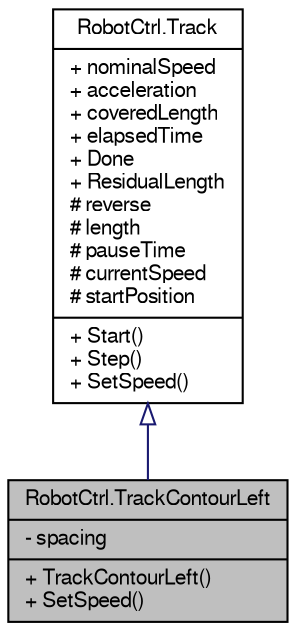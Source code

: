 digraph G
{
  edge [fontname="FreeSans",fontsize="10",labelfontname="FreeSans",labelfontsize="10"];
  node [fontname="FreeSans",fontsize="10",shape=record];
  Node1 [label="{RobotCtrl.TrackContourLeft\n|- spacing\l|+ TrackContourLeft()\l+ SetSpeed()\l}",height=0.2,width=0.4,color="black", fillcolor="grey75", style="filled" fontcolor="black"];
  Node2 -> Node1 [dir=back,color="midnightblue",fontsize="10",style="solid",arrowtail="empty"];
  Node2 [label="{RobotCtrl.Track\n|+ nominalSpeed\l+ acceleration\l+ coveredLength\l+ elapsedTime\l+ Done\l+ ResidualLength\l# reverse\l# length\l# pauseTime\l# currentSpeed\l# startPosition\l|+ Start()\l+ Step()\l+ SetSpeed()\l}",height=0.2,width=0.4,color="black", fillcolor="white", style="filled",URL="$class_robot_ctrl_1_1_track.html",tooltip="Klasse Track, dient als Basis f&uuml;r eine Strecke."];
}
